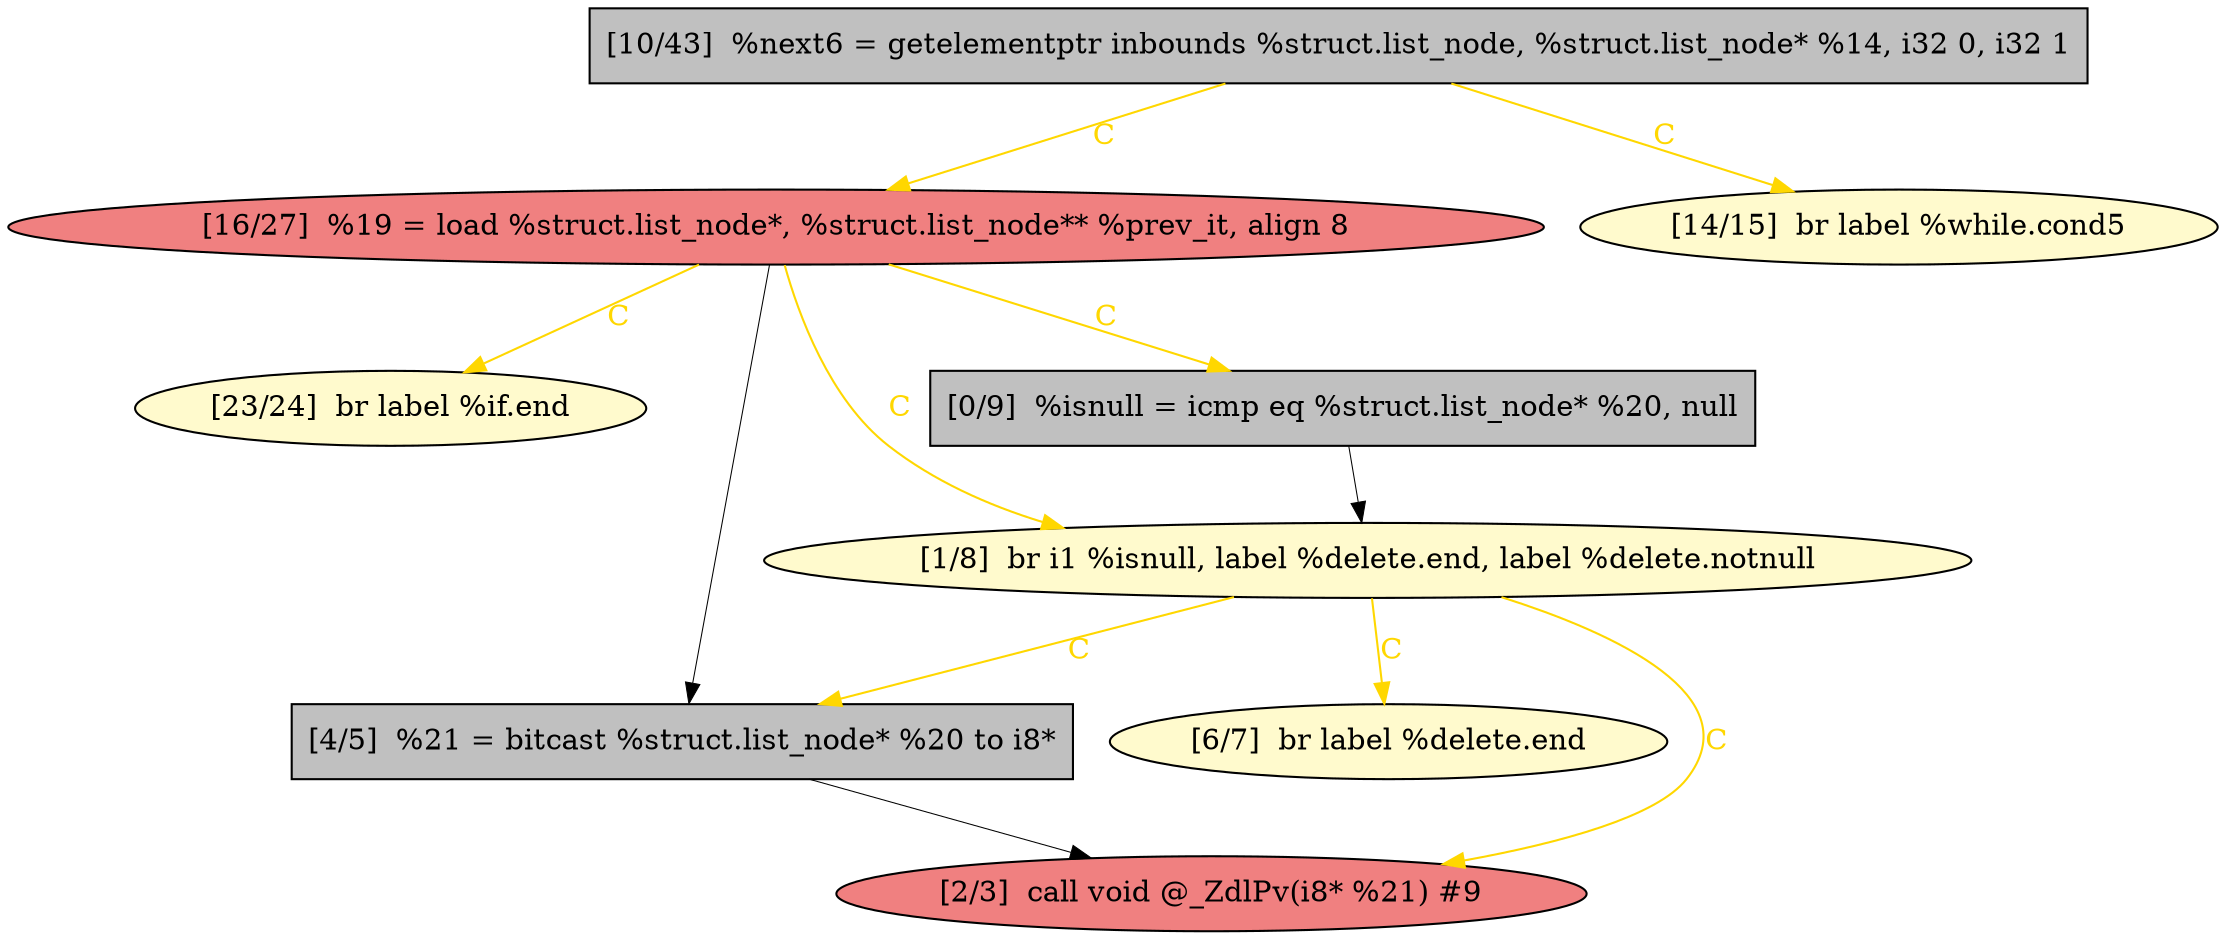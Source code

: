 
digraph G {


node845 [fillcolor=lemonchiffon,label="[23/24]  br label %if.end",shape=ellipse,style=filled ]
node840 [fillcolor=grey,label="[0/9]  %isnull = icmp eq %struct.list_node* %20, null",shape=rectangle,style=filled ]
node846 [fillcolor=grey,label="[10/43]  %next6 = getelementptr inbounds %struct.list_node, %struct.list_node* %14, i32 0, i32 1",shape=rectangle,style=filled ]
node842 [fillcolor=lightcoral,label="[2/3]  call void @_ZdlPv(i8* %21) #9",shape=ellipse,style=filled ]
node838 [fillcolor=lemonchiffon,label="[14/15]  br label %while.cond5",shape=ellipse,style=filled ]
node844 [fillcolor=grey,label="[4/5]  %21 = bitcast %struct.list_node* %20 to i8*",shape=rectangle,style=filled ]
node839 [fillcolor=lemonchiffon,label="[1/8]  br i1 %isnull, label %delete.end, label %delete.notnull",shape=ellipse,style=filled ]
node841 [fillcolor=lemonchiffon,label="[6/7]  br label %delete.end",shape=ellipse,style=filled ]
node843 [fillcolor=lightcoral,label="[16/27]  %19 = load %struct.list_node*, %struct.list_node** %prev_it, align 8",shape=ellipse,style=filled ]

node843->node844 [style=solid,color=black,label="",penwidth=0.5,fontcolor=black ]
node839->node841 [style=solid,color=gold,label="C",penwidth=1.0,fontcolor=gold ]
node844->node842 [style=solid,color=black,label="",penwidth=0.5,fontcolor=black ]
node846->node843 [style=solid,color=gold,label="C",penwidth=1.0,fontcolor=gold ]
node839->node844 [style=solid,color=gold,label="C",penwidth=1.0,fontcolor=gold ]
node846->node838 [style=solid,color=gold,label="C",penwidth=1.0,fontcolor=gold ]
node843->node845 [style=solid,color=gold,label="C",penwidth=1.0,fontcolor=gold ]
node839->node842 [style=solid,color=gold,label="C",penwidth=1.0,fontcolor=gold ]
node843->node840 [style=solid,color=gold,label="C",penwidth=1.0,fontcolor=gold ]
node840->node839 [style=solid,color=black,label="",penwidth=0.5,fontcolor=black ]
node843->node839 [style=solid,color=gold,label="C",penwidth=1.0,fontcolor=gold ]


}

